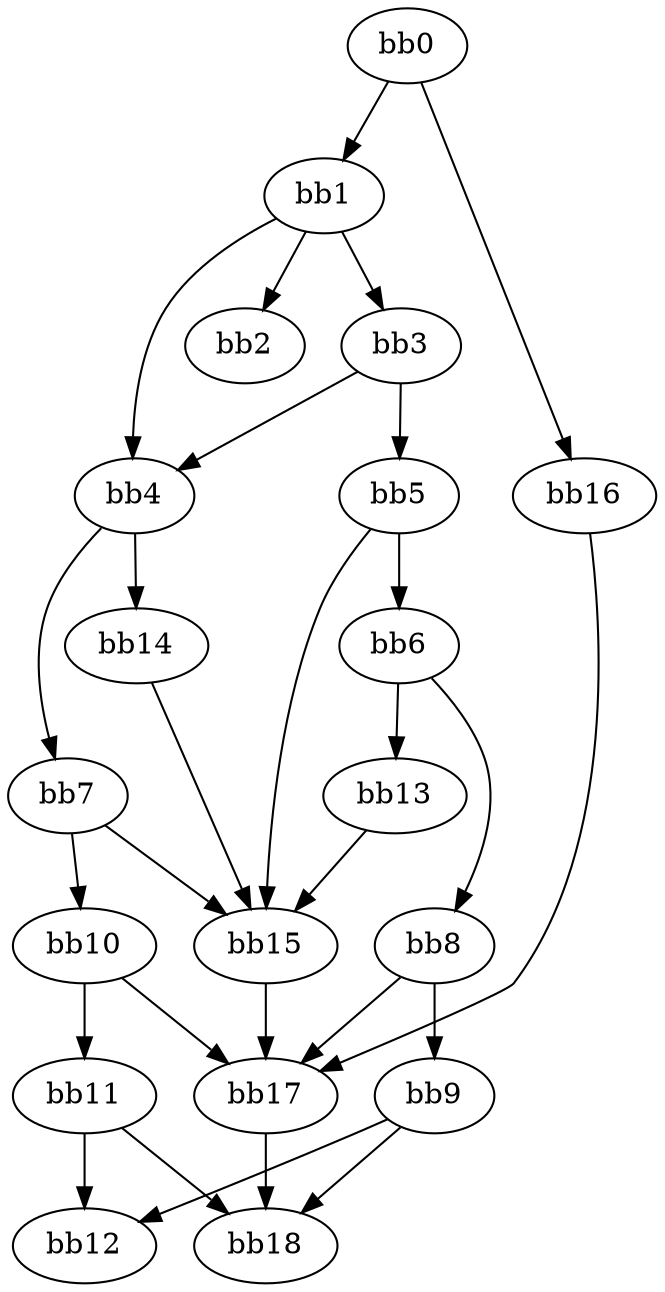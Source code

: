 digraph {
    0 [ label = "bb0\l" ]
    1 [ label = "bb1\l" ]
    2 [ label = "bb2\l" ]
    3 [ label = "bb3\l" ]
    4 [ label = "bb4\l" ]
    5 [ label = "bb5\l" ]
    6 [ label = "bb6\l" ]
    7 [ label = "bb7\l" ]
    8 [ label = "bb8\l" ]
    9 [ label = "bb9\l" ]
    10 [ label = "bb10\l" ]
    11 [ label = "bb11\l" ]
    12 [ label = "bb12\l" ]
    13 [ label = "bb13\l" ]
    14 [ label = "bb14\l" ]
    15 [ label = "bb15\l" ]
    16 [ label = "bb16\l" ]
    17 [ label = "bb17\l" ]
    18 [ label = "bb18\l" ]
    0 -> 1 [ ]
    0 -> 16 [ ]
    1 -> 2 [ ]
    1 -> 3 [ ]
    1 -> 4 [ ]
    3 -> 4 [ ]
    3 -> 5 [ ]
    4 -> 7 [ ]
    4 -> 14 [ ]
    5 -> 6 [ ]
    5 -> 15 [ ]
    6 -> 8 [ ]
    6 -> 13 [ ]
    7 -> 10 [ ]
    7 -> 15 [ ]
    8 -> 9 [ ]
    8 -> 17 [ ]
    9 -> 12 [ ]
    9 -> 18 [ ]
    10 -> 11 [ ]
    10 -> 17 [ ]
    11 -> 12 [ ]
    11 -> 18 [ ]
    13 -> 15 [ ]
    14 -> 15 [ ]
    15 -> 17 [ ]
    16 -> 17 [ ]
    17 -> 18 [ ]
}

